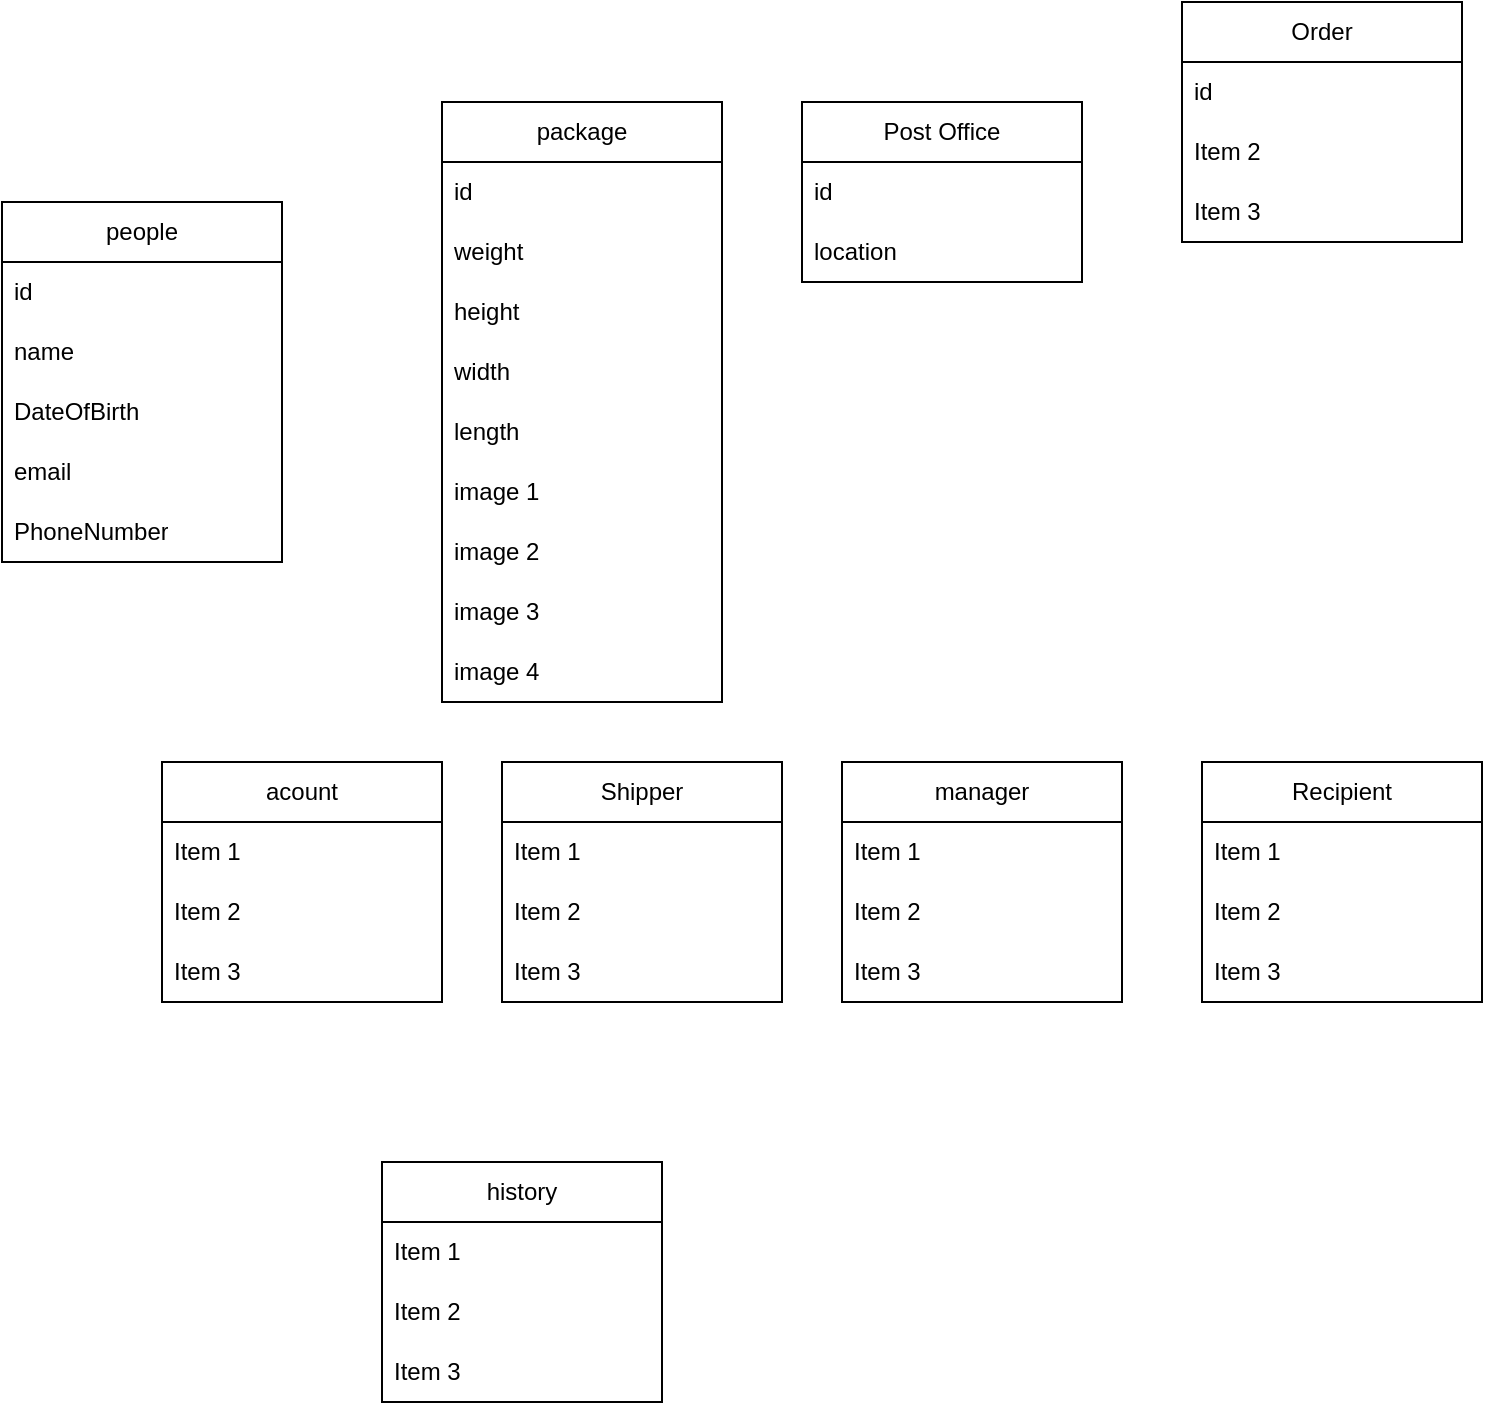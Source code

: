 <mxfile version="22.1.16" type="device">
  <diagram id="C5RBs43oDa-KdzZeNtuy" name="Page-1">
    <mxGraphModel dx="794" dy="1688" grid="1" gridSize="10" guides="1" tooltips="1" connect="1" arrows="1" fold="1" page="1" pageScale="1" pageWidth="827" pageHeight="1169" math="0" shadow="0">
      <root>
        <mxCell id="WIyWlLk6GJQsqaUBKTNV-0" />
        <mxCell id="WIyWlLk6GJQsqaUBKTNV-1" parent="WIyWlLk6GJQsqaUBKTNV-0" />
        <mxCell id="I6C68hC35pvJHlJIzYsc-0" value="people" style="swimlane;fontStyle=0;childLayout=stackLayout;horizontal=1;startSize=30;horizontalStack=0;resizeParent=1;resizeParentMax=0;resizeLast=0;collapsible=1;marginBottom=0;whiteSpace=wrap;html=1;" parent="WIyWlLk6GJQsqaUBKTNV-1" vertex="1">
          <mxGeometry x="40" y="20" width="140" height="180" as="geometry" />
        </mxCell>
        <mxCell id="I6C68hC35pvJHlJIzYsc-1" value="id" style="text;strokeColor=none;fillColor=none;align=left;verticalAlign=middle;spacingLeft=4;spacingRight=4;overflow=hidden;points=[[0,0.5],[1,0.5]];portConstraint=eastwest;rotatable=0;whiteSpace=wrap;html=1;" parent="I6C68hC35pvJHlJIzYsc-0" vertex="1">
          <mxGeometry y="30" width="140" height="30" as="geometry" />
        </mxCell>
        <mxCell id="I6C68hC35pvJHlJIzYsc-2" value="name&amp;nbsp;" style="text;strokeColor=none;fillColor=none;align=left;verticalAlign=middle;spacingLeft=4;spacingRight=4;overflow=hidden;points=[[0,0.5],[1,0.5]];portConstraint=eastwest;rotatable=0;whiteSpace=wrap;html=1;" parent="I6C68hC35pvJHlJIzYsc-0" vertex="1">
          <mxGeometry y="60" width="140" height="30" as="geometry" />
        </mxCell>
        <mxCell id="I6C68hC35pvJHlJIzYsc-3" value="DateOfBirth" style="text;strokeColor=none;fillColor=none;align=left;verticalAlign=middle;spacingLeft=4;spacingRight=4;overflow=hidden;points=[[0,0.5],[1,0.5]];portConstraint=eastwest;rotatable=0;whiteSpace=wrap;html=1;" parent="I6C68hC35pvJHlJIzYsc-0" vertex="1">
          <mxGeometry y="90" width="140" height="30" as="geometry" />
        </mxCell>
        <mxCell id="I6C68hC35pvJHlJIzYsc-4" value="email" style="text;strokeColor=none;fillColor=none;align=left;verticalAlign=middle;spacingLeft=4;spacingRight=4;overflow=hidden;points=[[0,0.5],[1,0.5]];portConstraint=eastwest;rotatable=0;whiteSpace=wrap;html=1;" parent="I6C68hC35pvJHlJIzYsc-0" vertex="1">
          <mxGeometry y="120" width="140" height="30" as="geometry" />
        </mxCell>
        <mxCell id="I6C68hC35pvJHlJIzYsc-6" value="PhoneNumber" style="text;strokeColor=none;fillColor=none;align=left;verticalAlign=middle;spacingLeft=4;spacingRight=4;overflow=hidden;points=[[0,0.5],[1,0.5]];portConstraint=eastwest;rotatable=0;whiteSpace=wrap;html=1;" parent="I6C68hC35pvJHlJIzYsc-0" vertex="1">
          <mxGeometry y="150" width="140" height="30" as="geometry" />
        </mxCell>
        <mxCell id="I6C68hC35pvJHlJIzYsc-8" value="package" style="swimlane;fontStyle=0;childLayout=stackLayout;horizontal=1;startSize=30;horizontalStack=0;resizeParent=1;resizeParentMax=0;resizeLast=0;collapsible=1;marginBottom=0;whiteSpace=wrap;html=1;" parent="WIyWlLk6GJQsqaUBKTNV-1" vertex="1">
          <mxGeometry x="260" y="-30" width="140" height="300" as="geometry" />
        </mxCell>
        <mxCell id="I6C68hC35pvJHlJIzYsc-9" value="id" style="text;strokeColor=none;fillColor=none;align=left;verticalAlign=middle;spacingLeft=4;spacingRight=4;overflow=hidden;points=[[0,0.5],[1,0.5]];portConstraint=eastwest;rotatable=0;whiteSpace=wrap;html=1;" parent="I6C68hC35pvJHlJIzYsc-8" vertex="1">
          <mxGeometry y="30" width="140" height="30" as="geometry" />
        </mxCell>
        <mxCell id="I6C68hC35pvJHlJIzYsc-43" value="weight" style="text;strokeColor=none;fillColor=none;align=left;verticalAlign=middle;spacingLeft=4;spacingRight=4;overflow=hidden;points=[[0,0.5],[1,0.5]];portConstraint=eastwest;rotatable=0;whiteSpace=wrap;html=1;" parent="I6C68hC35pvJHlJIzYsc-8" vertex="1">
          <mxGeometry y="60" width="140" height="30" as="geometry" />
        </mxCell>
        <mxCell id="I6C68hC35pvJHlJIzYsc-10" value="height" style="text;strokeColor=none;fillColor=none;align=left;verticalAlign=middle;spacingLeft=4;spacingRight=4;overflow=hidden;points=[[0,0.5],[1,0.5]];portConstraint=eastwest;rotatable=0;whiteSpace=wrap;html=1;" parent="I6C68hC35pvJHlJIzYsc-8" vertex="1">
          <mxGeometry y="90" width="140" height="30" as="geometry" />
        </mxCell>
        <mxCell id="I6C68hC35pvJHlJIzYsc-11" value="width" style="text;strokeColor=none;fillColor=none;align=left;verticalAlign=middle;spacingLeft=4;spacingRight=4;overflow=hidden;points=[[0,0.5],[1,0.5]];portConstraint=eastwest;rotatable=0;whiteSpace=wrap;html=1;" parent="I6C68hC35pvJHlJIzYsc-8" vertex="1">
          <mxGeometry y="120" width="140" height="30" as="geometry" />
        </mxCell>
        <mxCell id="I6C68hC35pvJHlJIzYsc-12" value="length" style="text;strokeColor=none;fillColor=none;align=left;verticalAlign=middle;spacingLeft=4;spacingRight=4;overflow=hidden;points=[[0,0.5],[1,0.5]];portConstraint=eastwest;rotatable=0;whiteSpace=wrap;html=1;" parent="I6C68hC35pvJHlJIzYsc-8" vertex="1">
          <mxGeometry y="150" width="140" height="30" as="geometry" />
        </mxCell>
        <mxCell id="IaeMszflEJWdkv119aWX-1" value="image 1" style="text;strokeColor=none;fillColor=none;align=left;verticalAlign=middle;spacingLeft=4;spacingRight=4;overflow=hidden;points=[[0,0.5],[1,0.5]];portConstraint=eastwest;rotatable=0;whiteSpace=wrap;html=1;" parent="I6C68hC35pvJHlJIzYsc-8" vertex="1">
          <mxGeometry y="180" width="140" height="30" as="geometry" />
        </mxCell>
        <mxCell id="IaeMszflEJWdkv119aWX-3" value="image 2" style="text;strokeColor=none;fillColor=none;align=left;verticalAlign=middle;spacingLeft=4;spacingRight=4;overflow=hidden;points=[[0,0.5],[1,0.5]];portConstraint=eastwest;rotatable=0;whiteSpace=wrap;html=1;" parent="I6C68hC35pvJHlJIzYsc-8" vertex="1">
          <mxGeometry y="210" width="140" height="30" as="geometry" />
        </mxCell>
        <mxCell id="IaeMszflEJWdkv119aWX-4" value="image 3" style="text;strokeColor=none;fillColor=none;align=left;verticalAlign=middle;spacingLeft=4;spacingRight=4;overflow=hidden;points=[[0,0.5],[1,0.5]];portConstraint=eastwest;rotatable=0;whiteSpace=wrap;html=1;" parent="I6C68hC35pvJHlJIzYsc-8" vertex="1">
          <mxGeometry y="240" width="140" height="30" as="geometry" />
        </mxCell>
        <mxCell id="IaeMszflEJWdkv119aWX-5" value="image 4" style="text;strokeColor=none;fillColor=none;align=left;verticalAlign=middle;spacingLeft=4;spacingRight=4;overflow=hidden;points=[[0,0.5],[1,0.5]];portConstraint=eastwest;rotatable=0;whiteSpace=wrap;html=1;" parent="I6C68hC35pvJHlJIzYsc-8" vertex="1">
          <mxGeometry y="270" width="140" height="30" as="geometry" />
        </mxCell>
        <mxCell id="I6C68hC35pvJHlJIzYsc-13" value="Post Office" style="swimlane;fontStyle=0;childLayout=stackLayout;horizontal=1;startSize=30;horizontalStack=0;resizeParent=1;resizeParentMax=0;resizeLast=0;collapsible=1;marginBottom=0;whiteSpace=wrap;html=1;" parent="WIyWlLk6GJQsqaUBKTNV-1" vertex="1">
          <mxGeometry x="440" y="-30" width="140" height="90" as="geometry" />
        </mxCell>
        <mxCell id="I6C68hC35pvJHlJIzYsc-14" value="id" style="text;strokeColor=none;fillColor=none;align=left;verticalAlign=middle;spacingLeft=4;spacingRight=4;overflow=hidden;points=[[0,0.5],[1,0.5]];portConstraint=eastwest;rotatable=0;whiteSpace=wrap;html=1;" parent="I6C68hC35pvJHlJIzYsc-13" vertex="1">
          <mxGeometry y="30" width="140" height="30" as="geometry" />
        </mxCell>
        <mxCell id="I6C68hC35pvJHlJIzYsc-15" value="location" style="text;strokeColor=none;fillColor=none;align=left;verticalAlign=middle;spacingLeft=4;spacingRight=4;overflow=hidden;points=[[0,0.5],[1,0.5]];portConstraint=eastwest;rotatable=0;whiteSpace=wrap;html=1;" parent="I6C68hC35pvJHlJIzYsc-13" vertex="1">
          <mxGeometry y="60" width="140" height="30" as="geometry" />
        </mxCell>
        <mxCell id="I6C68hC35pvJHlJIzYsc-17" value="manager" style="swimlane;fontStyle=0;childLayout=stackLayout;horizontal=1;startSize=30;horizontalStack=0;resizeParent=1;resizeParentMax=0;resizeLast=0;collapsible=1;marginBottom=0;whiteSpace=wrap;html=1;" parent="WIyWlLk6GJQsqaUBKTNV-1" vertex="1">
          <mxGeometry x="460" y="300" width="140" height="120" as="geometry" />
        </mxCell>
        <mxCell id="I6C68hC35pvJHlJIzYsc-18" value="Item 1" style="text;strokeColor=none;fillColor=none;align=left;verticalAlign=middle;spacingLeft=4;spacingRight=4;overflow=hidden;points=[[0,0.5],[1,0.5]];portConstraint=eastwest;rotatable=0;whiteSpace=wrap;html=1;" parent="I6C68hC35pvJHlJIzYsc-17" vertex="1">
          <mxGeometry y="30" width="140" height="30" as="geometry" />
        </mxCell>
        <mxCell id="I6C68hC35pvJHlJIzYsc-19" value="Item 2" style="text;strokeColor=none;fillColor=none;align=left;verticalAlign=middle;spacingLeft=4;spacingRight=4;overflow=hidden;points=[[0,0.5],[1,0.5]];portConstraint=eastwest;rotatable=0;whiteSpace=wrap;html=1;" parent="I6C68hC35pvJHlJIzYsc-17" vertex="1">
          <mxGeometry y="60" width="140" height="30" as="geometry" />
        </mxCell>
        <mxCell id="I6C68hC35pvJHlJIzYsc-20" value="Item 3" style="text;strokeColor=none;fillColor=none;align=left;verticalAlign=middle;spacingLeft=4;spacingRight=4;overflow=hidden;points=[[0,0.5],[1,0.5]];portConstraint=eastwest;rotatable=0;whiteSpace=wrap;html=1;" parent="I6C68hC35pvJHlJIzYsc-17" vertex="1">
          <mxGeometry y="90" width="140" height="30" as="geometry" />
        </mxCell>
        <mxCell id="I6C68hC35pvJHlJIzYsc-21" value="acount" style="swimlane;fontStyle=0;childLayout=stackLayout;horizontal=1;startSize=30;horizontalStack=0;resizeParent=1;resizeParentMax=0;resizeLast=0;collapsible=1;marginBottom=0;whiteSpace=wrap;html=1;" parent="WIyWlLk6GJQsqaUBKTNV-1" vertex="1">
          <mxGeometry x="120" y="300" width="140" height="120" as="geometry" />
        </mxCell>
        <mxCell id="I6C68hC35pvJHlJIzYsc-22" value="Item 1" style="text;strokeColor=none;fillColor=none;align=left;verticalAlign=middle;spacingLeft=4;spacingRight=4;overflow=hidden;points=[[0,0.5],[1,0.5]];portConstraint=eastwest;rotatable=0;whiteSpace=wrap;html=1;" parent="I6C68hC35pvJHlJIzYsc-21" vertex="1">
          <mxGeometry y="30" width="140" height="30" as="geometry" />
        </mxCell>
        <mxCell id="I6C68hC35pvJHlJIzYsc-23" value="Item 2" style="text;strokeColor=none;fillColor=none;align=left;verticalAlign=middle;spacingLeft=4;spacingRight=4;overflow=hidden;points=[[0,0.5],[1,0.5]];portConstraint=eastwest;rotatable=0;whiteSpace=wrap;html=1;" parent="I6C68hC35pvJHlJIzYsc-21" vertex="1">
          <mxGeometry y="60" width="140" height="30" as="geometry" />
        </mxCell>
        <mxCell id="I6C68hC35pvJHlJIzYsc-24" value="Item 3" style="text;strokeColor=none;fillColor=none;align=left;verticalAlign=middle;spacingLeft=4;spacingRight=4;overflow=hidden;points=[[0,0.5],[1,0.5]];portConstraint=eastwest;rotatable=0;whiteSpace=wrap;html=1;" parent="I6C68hC35pvJHlJIzYsc-21" vertex="1">
          <mxGeometry y="90" width="140" height="30" as="geometry" />
        </mxCell>
        <mxCell id="I6C68hC35pvJHlJIzYsc-25" value="Shipper" style="swimlane;fontStyle=0;childLayout=stackLayout;horizontal=1;startSize=30;horizontalStack=0;resizeParent=1;resizeParentMax=0;resizeLast=0;collapsible=1;marginBottom=0;whiteSpace=wrap;html=1;" parent="WIyWlLk6GJQsqaUBKTNV-1" vertex="1">
          <mxGeometry x="290" y="300" width="140" height="120" as="geometry" />
        </mxCell>
        <mxCell id="I6C68hC35pvJHlJIzYsc-26" value="Item 1" style="text;strokeColor=none;fillColor=none;align=left;verticalAlign=middle;spacingLeft=4;spacingRight=4;overflow=hidden;points=[[0,0.5],[1,0.5]];portConstraint=eastwest;rotatable=0;whiteSpace=wrap;html=1;" parent="I6C68hC35pvJHlJIzYsc-25" vertex="1">
          <mxGeometry y="30" width="140" height="30" as="geometry" />
        </mxCell>
        <mxCell id="I6C68hC35pvJHlJIzYsc-27" value="Item 2" style="text;strokeColor=none;fillColor=none;align=left;verticalAlign=middle;spacingLeft=4;spacingRight=4;overflow=hidden;points=[[0,0.5],[1,0.5]];portConstraint=eastwest;rotatable=0;whiteSpace=wrap;html=1;" parent="I6C68hC35pvJHlJIzYsc-25" vertex="1">
          <mxGeometry y="60" width="140" height="30" as="geometry" />
        </mxCell>
        <mxCell id="I6C68hC35pvJHlJIzYsc-28" value="Item 3" style="text;strokeColor=none;fillColor=none;align=left;verticalAlign=middle;spacingLeft=4;spacingRight=4;overflow=hidden;points=[[0,0.5],[1,0.5]];portConstraint=eastwest;rotatable=0;whiteSpace=wrap;html=1;" parent="I6C68hC35pvJHlJIzYsc-25" vertex="1">
          <mxGeometry y="90" width="140" height="30" as="geometry" />
        </mxCell>
        <mxCell id="I6C68hC35pvJHlJIzYsc-29" value="Order" style="swimlane;fontStyle=0;childLayout=stackLayout;horizontal=1;startSize=30;horizontalStack=0;resizeParent=1;resizeParentMax=0;resizeLast=0;collapsible=1;marginBottom=0;whiteSpace=wrap;html=1;" parent="WIyWlLk6GJQsqaUBKTNV-1" vertex="1">
          <mxGeometry x="630" y="-80" width="140" height="120" as="geometry" />
        </mxCell>
        <mxCell id="I6C68hC35pvJHlJIzYsc-30" value="id" style="text;strokeColor=none;fillColor=none;align=left;verticalAlign=middle;spacingLeft=4;spacingRight=4;overflow=hidden;points=[[0,0.5],[1,0.5]];portConstraint=eastwest;rotatable=0;whiteSpace=wrap;html=1;" parent="I6C68hC35pvJHlJIzYsc-29" vertex="1">
          <mxGeometry y="30" width="140" height="30" as="geometry" />
        </mxCell>
        <mxCell id="I6C68hC35pvJHlJIzYsc-31" value="Item 2" style="text;strokeColor=none;fillColor=none;align=left;verticalAlign=middle;spacingLeft=4;spacingRight=4;overflow=hidden;points=[[0,0.5],[1,0.5]];portConstraint=eastwest;rotatable=0;whiteSpace=wrap;html=1;" parent="I6C68hC35pvJHlJIzYsc-29" vertex="1">
          <mxGeometry y="60" width="140" height="30" as="geometry" />
        </mxCell>
        <mxCell id="I6C68hC35pvJHlJIzYsc-32" value="Item 3" style="text;strokeColor=none;fillColor=none;align=left;verticalAlign=middle;spacingLeft=4;spacingRight=4;overflow=hidden;points=[[0,0.5],[1,0.5]];portConstraint=eastwest;rotatable=0;whiteSpace=wrap;html=1;" parent="I6C68hC35pvJHlJIzYsc-29" vertex="1">
          <mxGeometry y="90" width="140" height="30" as="geometry" />
        </mxCell>
        <mxCell id="I6C68hC35pvJHlJIzYsc-33" value="Recipient" style="swimlane;fontStyle=0;childLayout=stackLayout;horizontal=1;startSize=30;horizontalStack=0;resizeParent=1;resizeParentMax=0;resizeLast=0;collapsible=1;marginBottom=0;whiteSpace=wrap;html=1;" parent="WIyWlLk6GJQsqaUBKTNV-1" vertex="1">
          <mxGeometry x="640" y="300" width="140" height="120" as="geometry" />
        </mxCell>
        <mxCell id="I6C68hC35pvJHlJIzYsc-34" value="Item 1" style="text;strokeColor=none;fillColor=none;align=left;verticalAlign=middle;spacingLeft=4;spacingRight=4;overflow=hidden;points=[[0,0.5],[1,0.5]];portConstraint=eastwest;rotatable=0;whiteSpace=wrap;html=1;" parent="I6C68hC35pvJHlJIzYsc-33" vertex="1">
          <mxGeometry y="30" width="140" height="30" as="geometry" />
        </mxCell>
        <mxCell id="I6C68hC35pvJHlJIzYsc-35" value="Item 2" style="text;strokeColor=none;fillColor=none;align=left;verticalAlign=middle;spacingLeft=4;spacingRight=4;overflow=hidden;points=[[0,0.5],[1,0.5]];portConstraint=eastwest;rotatable=0;whiteSpace=wrap;html=1;" parent="I6C68hC35pvJHlJIzYsc-33" vertex="1">
          <mxGeometry y="60" width="140" height="30" as="geometry" />
        </mxCell>
        <mxCell id="I6C68hC35pvJHlJIzYsc-36" value="Item 3" style="text;strokeColor=none;fillColor=none;align=left;verticalAlign=middle;spacingLeft=4;spacingRight=4;overflow=hidden;points=[[0,0.5],[1,0.5]];portConstraint=eastwest;rotatable=0;whiteSpace=wrap;html=1;" parent="I6C68hC35pvJHlJIzYsc-33" vertex="1">
          <mxGeometry y="90" width="140" height="30" as="geometry" />
        </mxCell>
        <mxCell id="I6C68hC35pvJHlJIzYsc-37" value="history" style="swimlane;fontStyle=0;childLayout=stackLayout;horizontal=1;startSize=30;horizontalStack=0;resizeParent=1;resizeParentMax=0;resizeLast=0;collapsible=1;marginBottom=0;whiteSpace=wrap;html=1;" parent="WIyWlLk6GJQsqaUBKTNV-1" vertex="1">
          <mxGeometry x="230" y="500" width="140" height="120" as="geometry" />
        </mxCell>
        <mxCell id="I6C68hC35pvJHlJIzYsc-38" value="Item 1" style="text;strokeColor=none;fillColor=none;align=left;verticalAlign=middle;spacingLeft=4;spacingRight=4;overflow=hidden;points=[[0,0.5],[1,0.5]];portConstraint=eastwest;rotatable=0;whiteSpace=wrap;html=1;" parent="I6C68hC35pvJHlJIzYsc-37" vertex="1">
          <mxGeometry y="30" width="140" height="30" as="geometry" />
        </mxCell>
        <mxCell id="I6C68hC35pvJHlJIzYsc-39" value="Item 2" style="text;strokeColor=none;fillColor=none;align=left;verticalAlign=middle;spacingLeft=4;spacingRight=4;overflow=hidden;points=[[0,0.5],[1,0.5]];portConstraint=eastwest;rotatable=0;whiteSpace=wrap;html=1;" parent="I6C68hC35pvJHlJIzYsc-37" vertex="1">
          <mxGeometry y="60" width="140" height="30" as="geometry" />
        </mxCell>
        <mxCell id="I6C68hC35pvJHlJIzYsc-40" value="Item 3" style="text;strokeColor=none;fillColor=none;align=left;verticalAlign=middle;spacingLeft=4;spacingRight=4;overflow=hidden;points=[[0,0.5],[1,0.5]];portConstraint=eastwest;rotatable=0;whiteSpace=wrap;html=1;" parent="I6C68hC35pvJHlJIzYsc-37" vertex="1">
          <mxGeometry y="90" width="140" height="30" as="geometry" />
        </mxCell>
      </root>
    </mxGraphModel>
  </diagram>
</mxfile>
